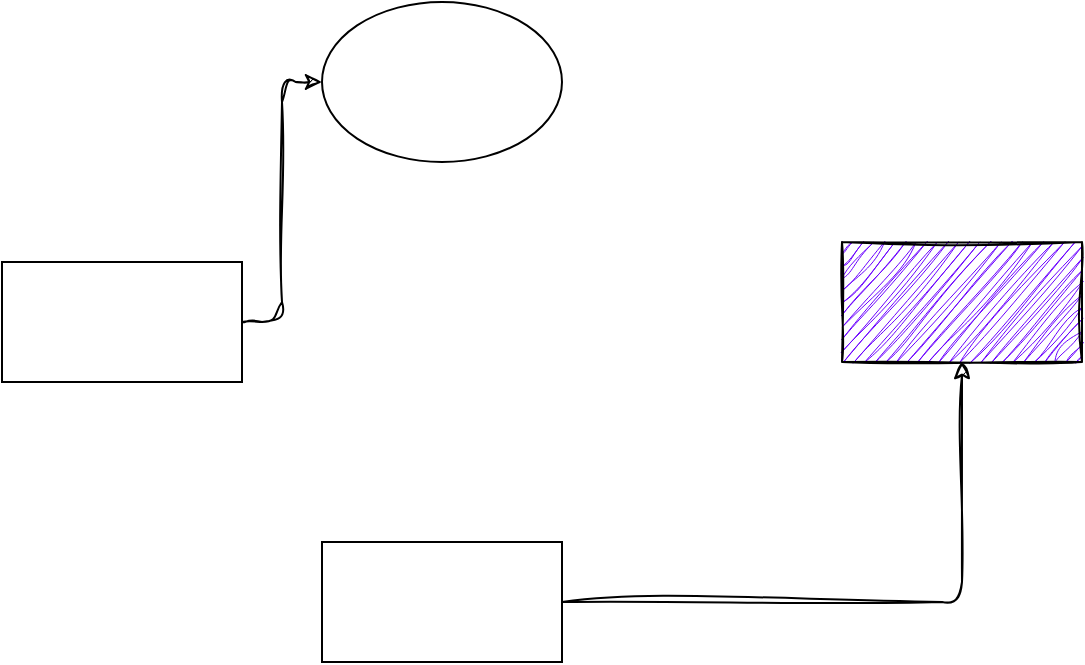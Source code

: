 <mxfile>
    <diagram id="NiFns6o7yBHpdb6iBnD-" name="Page-1">
        <mxGraphModel dx="1357" dy="706" grid="1" gridSize="10" guides="1" tooltips="1" connect="1" arrows="1" fold="1" page="1" pageScale="1" pageWidth="850" pageHeight="1100" math="0" shadow="0">
            <root>
                <mxCell id="0"/>
                <mxCell id="1" parent="0"/>
                <mxCell id="9" value="" style="edgeStyle=orthogonalEdgeStyle;rounded=1;sketch=1;hachureGap=4;jiggle=2;curveFitting=1;html=1;fontFamily=Architects Daughter;fontSource=https%3A%2F%2Ffonts.googleapis.com%2Fcss%3Ffamily%3DArchitects%2BDaughter;fontSize=16;strokeColor=default;" edge="1" parent="1" source="2" target="8">
                    <mxGeometry relative="1" as="geometry"/>
                </mxCell>
                <mxCell id="2" value="" style="rounded=0;whiteSpace=wrap;html=1;strokeColor=default;" vertex="1" parent="1">
                    <mxGeometry x="280" y="300" width="120" height="60" as="geometry"/>
                </mxCell>
                <mxCell id="7" style="edgeStyle=orthogonalEdgeStyle;sketch=1;hachureGap=4;jiggle=2;curveFitting=1;html=1;entryX=0;entryY=0.5;entryDx=0;entryDy=0;fontFamily=Architects Daughter;fontSource=https%3A%2F%2Ffonts.googleapis.com%2Fcss%3Ffamily%3DArchitects%2BDaughter;fontSize=16;rounded=1;" edge="1" parent="1" source="3" target="4">
                    <mxGeometry relative="1" as="geometry"/>
                </mxCell>
                <mxCell id="3" value="" style="rounded=0;whiteSpace=wrap;html=1;" vertex="1" parent="1">
                    <mxGeometry x="120" y="160" width="120" height="60" as="geometry"/>
                </mxCell>
                <mxCell id="4" value="" style="ellipse;whiteSpace=wrap;html=1;" vertex="1" parent="1">
                    <mxGeometry x="280" y="30" width="120" height="80" as="geometry"/>
                </mxCell>
                <mxCell id="8" value="" style="rounded=0;whiteSpace=wrap;html=1;sketch=1;hachureGap=4;jiggle=2;curveFitting=1;fontFamily=Architects Daughter;fontSource=https%3A%2F%2Ffonts.googleapis.com%2Fcss%3Ffamily%3DArchitects%2BDaughter;fontSize=20;fillColor=#6a00ff;fontColor=#ffffff;strokeColor=default;" vertex="1" parent="1">
                    <mxGeometry x="540" y="150" width="120" height="60" as="geometry"/>
                </mxCell>
            </root>
        </mxGraphModel>
    </diagram>
</mxfile>